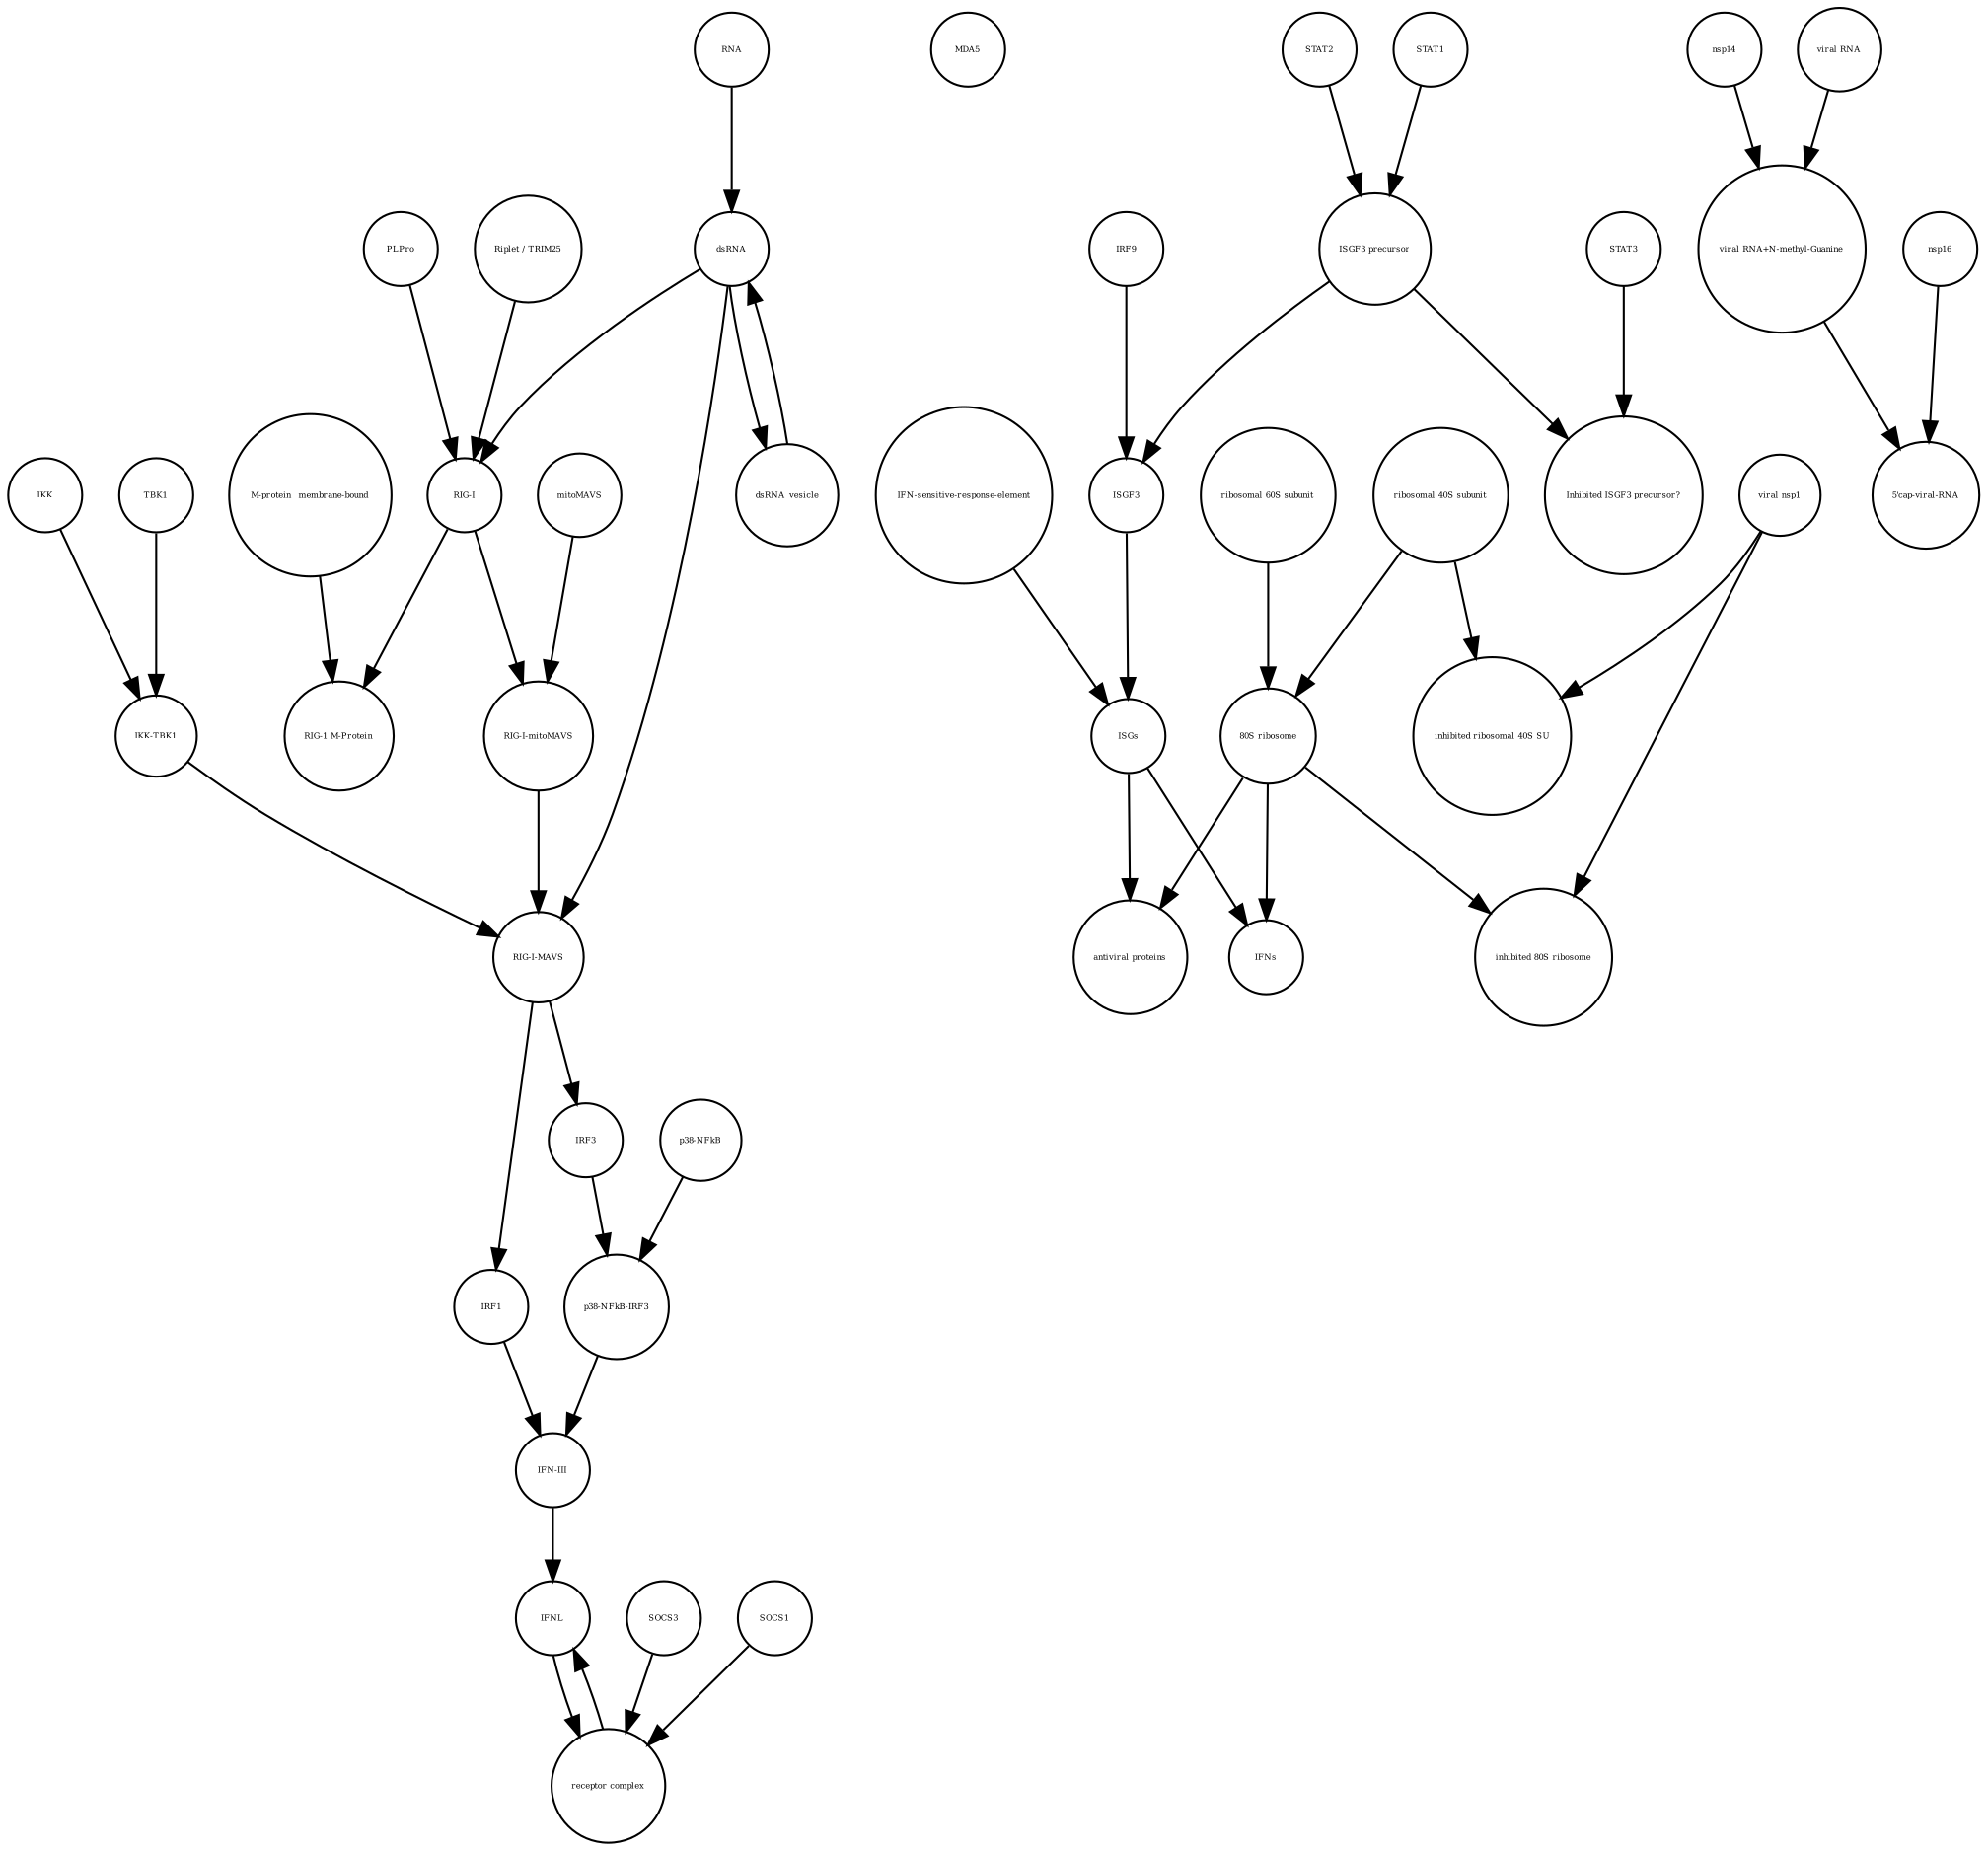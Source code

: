 strict digraph  {
mitoMAVS [annotation="", bipartite=0, cls=macromolecule, fontsize=4, label=mitoMAVS, shape=circle];
MDA5 [annotation="", bipartite=0, cls=macromolecule, fontsize=4, label=MDA5, shape=circle];
IKK [annotation="", bipartite=0, cls=macromolecule, fontsize=4, label=IKK, shape=circle];
"80S ribosome" [annotation="", bipartite=0, cls=complex, fontsize=4, label="80S ribosome", shape=circle];
dsRNA_vesicle [annotation="", bipartite=0, cls="nucleic acid feature", fontsize=4, label=dsRNA_vesicle, shape=circle];
SOCS3 [annotation="", bipartite=0, cls=macromolecule, fontsize=4, label=SOCS3, shape=circle];
"RIG-1 M-Protein" [annotation="", bipartite=0, cls=complex, fontsize=4, label="RIG-1 M-Protein", shape=circle];
"M-protein_ membrane-bound" [annotation="", bipartite=0, cls=macromolecule, fontsize=4, label="M-protein_ membrane-bound", shape=circle];
ISGs [annotation="", bipartite=0, cls="nucleic acid feature", fontsize=4, label=ISGs, shape=circle];
"ribosomal 40S subunit" [annotation="", bipartite=0, cls=complex, fontsize=4, label="ribosomal 40S subunit", shape=circle];
nsp14 [annotation="", bipartite=0, cls=macromolecule, fontsize=4, label=nsp14, shape=circle];
nsp16 [annotation="", bipartite=0, cls=macromolecule, fontsize=4, label=nsp16, shape=circle];
PLPro [annotation="", bipartite=0, cls=macromolecule, fontsize=4, label=PLPro, shape=circle];
"5'cap-viral-RNA" [annotation="", bipartite=0, cls="nucleic acid feature", fontsize=4, label="5'cap-viral-RNA", shape=circle];
"Inhibited ISGF3 precursor?" [annotation="", bipartite=0, cls=complex, fontsize=4, label="Inhibited ISGF3 precursor?", shape=circle];
"viral RNA" [annotation="", bipartite=0, cls="nucleic acid feature", fontsize=4, label="viral RNA", shape=circle];
IRF3 [annotation="", bipartite=0, cls=macromolecule, fontsize=4, label=IRF3, shape=circle];
IFNL [annotation="", bipartite=0, cls=macromolecule, fontsize=4, label=IFNL, shape=circle];
"IKK-TBK1" [annotation="", bipartite=0, cls=complex, fontsize=4, label="IKK-TBK1", shape=circle];
"p38-NFkB-IRF3" [annotation="", bipartite=0, cls=complex, fontsize=4, label="p38-NFkB-IRF3", shape=circle];
"RIG-I-MAVS" [annotation="", bipartite=0, cls=complex, fontsize=4, label="RIG-I-MAVS", shape=circle];
"RIG-I-mitoMAVS" [annotation="", bipartite=0, cls=complex, fontsize=4, label="RIG-I-mitoMAVS", shape=circle];
IRF1 [annotation="", bipartite=0, cls=macromolecule, fontsize=4, label=IRF1, shape=circle];
"ribosomal 60S subunit" [annotation="", bipartite=0, cls=complex, fontsize=4, label="ribosomal 60S subunit", shape=circle];
TBK1 [annotation="", bipartite=0, cls=macromolecule, fontsize=4, label=TBK1, shape=circle];
IFNs [annotation="", bipartite=0, cls=macromolecule, fontsize=4, label=IFNs, shape=circle];
IRF9 [annotation="", bipartite=0, cls=macromolecule, fontsize=4, label=IRF9, shape=circle];
STAT2 [annotation="", bipartite=0, cls=macromolecule, fontsize=4, label=STAT2, shape=circle];
"viral nsp1" [annotation="", bipartite=0, cls=macromolecule, fontsize=4, label="viral nsp1", shape=circle];
"IFN-sensitive-response-element" [annotation="", bipartite=0, cls="nucleic acid feature", fontsize=4, label="IFN-sensitive-response-element", shape=circle];
"receptor complex" [annotation="", bipartite=0, cls=complex, fontsize=4, label="receptor complex", shape=circle];
ISGF3 [annotation="", bipartite=0, cls=complex, fontsize=4, label=ISGF3, shape=circle];
RNA [annotation="", bipartite=0, cls="nucleic acid feature", fontsize=4, label=RNA, shape=circle];
SOCS1 [annotation="", bipartite=0, cls=macromolecule, fontsize=4, label=SOCS1, shape=circle];
"inhibited 80S ribosome" [annotation="", bipartite=0, cls=complex, fontsize=4, label="inhibited 80S ribosome", shape=circle];
"viral RNA+N-methyl-Guanine" [annotation="", bipartite=0, cls="nucleic acid feature", fontsize=4, label="viral RNA+N-methyl-Guanine", shape=circle];
"ISGF3 precursor" [annotation="", bipartite=0, cls=complex, fontsize=4, label="ISGF3 precursor", shape=circle];
dsRNA [annotation="", bipartite=0, cls="nucleic acid feature", fontsize=4, label=dsRNA, shape=circle];
"RIG-I" [annotation="", bipartite=0, cls=macromolecule, fontsize=4, label="RIG-I", shape=circle];
STAT1 [annotation="", bipartite=0, cls=macromolecule, fontsize=4, label=STAT1, shape=circle];
"IFN-III" [annotation="", bipartite=0, cls=macromolecule, fontsize=4, label="IFN-III", shape=circle];
"Riplet / TRIM25" [annotation="", bipartite=0, cls=macromolecule, fontsize=4, label="Riplet / TRIM25", shape=circle];
"p38-NFkB" [annotation="", bipartite=0, cls=complex, fontsize=4, label="p38-NFkB", shape=circle];
STAT3 [annotation="", bipartite=0, cls=macromolecule, fontsize=4, label=STAT3, shape=circle];
"antiviral proteins" [annotation="", bipartite=0, cls=macromolecule, fontsize=4, label="antiviral proteins", shape=circle];
"inhibited ribosomal 40S SU" [annotation="urn_miriam_doi_10.1101%2F2020.05.18.102467", bipartite=0, cls=complex, fontsize=4, label="inhibited ribosomal 40S SU", shape=circle];
mitoMAVS -> "RIG-I-mitoMAVS"  [annotation="", interaction_type=production];
IKK -> "IKK-TBK1"  [annotation="", interaction_type=production];
"80S ribosome" -> IFNs  [annotation="", interaction_type=catalysis];
"80S ribosome" -> "antiviral proteins"  [annotation="", interaction_type=catalysis];
"80S ribosome" -> "inhibited 80S ribosome"  [annotation="", interaction_type=production];
dsRNA_vesicle -> dsRNA  [annotation="", interaction_type=production];
SOCS3 -> "receptor complex"  [annotation="", interaction_type=production];
"M-protein_ membrane-bound" -> "RIG-1 M-Protein"  [annotation="", interaction_type=production];
ISGs -> IFNs  [annotation="", interaction_type=production];
ISGs -> "antiviral proteins"  [annotation="", interaction_type=production];
"ribosomal 40S subunit" -> "inhibited ribosomal 40S SU"  [annotation="", interaction_type=production];
"ribosomal 40S subunit" -> "80S ribosome"  [annotation="", interaction_type=production];
nsp14 -> "viral RNA+N-methyl-Guanine"  [annotation="", interaction_type=catalysis];
nsp16 -> "5'cap-viral-RNA"  [annotation="urn_miriam_doi_10.1016%2Fj.chom.2020.05.008", interaction_type=catalysis];
PLPro -> "RIG-I"  [annotation="", interaction_type=catalysis];
"viral RNA" -> "viral RNA+N-methyl-Guanine"  [annotation="", interaction_type=production];
IRF3 -> "p38-NFkB-IRF3"  [annotation="", interaction_type=production];
IFNL -> "receptor complex"  [annotation="", interaction_type=stimulation];
"IKK-TBK1" -> "RIG-I-MAVS"  [annotation="", interaction_type=production];
"p38-NFkB-IRF3" -> "IFN-III"  [annotation="", interaction_type=stimulation];
"RIG-I-MAVS" -> IRF3  [annotation="", interaction_type=stimulation];
"RIG-I-MAVS" -> IRF1  [annotation="", interaction_type=catalysis];
"RIG-I-mitoMAVS" -> "RIG-I-MAVS"  [annotation="", interaction_type=production];
IRF1 -> "IFN-III"  [annotation="", interaction_type=stimulation];
"ribosomal 60S subunit" -> "80S ribosome"  [annotation="", interaction_type=production];
TBK1 -> "IKK-TBK1"  [annotation="", interaction_type=production];
IRF9 -> ISGF3  [annotation="", interaction_type=production];
STAT2 -> "ISGF3 precursor"  [annotation="", interaction_type=production];
"viral nsp1" -> "inhibited ribosomal 40S SU"  [annotation="", interaction_type=production];
"viral nsp1" -> "inhibited 80S ribosome"  [annotation="", interaction_type=production];
"IFN-sensitive-response-element" -> ISGs  [annotation="", interaction_type=production];
"receptor complex" -> IFNL  [annotation="", interaction_type=production];
ISGF3 -> ISGs  [annotation="", interaction_type="necessary stimulation"];
RNA -> dsRNA  [annotation="", interaction_type=production];
SOCS1 -> "receptor complex"  [annotation="", interaction_type=production];
"viral RNA+N-methyl-Guanine" -> "5'cap-viral-RNA"  [annotation="", interaction_type=production];
"ISGF3 precursor" -> ISGF3  [annotation="", interaction_type=production];
"ISGF3 precursor" -> "Inhibited ISGF3 precursor?"  [annotation="", interaction_type=production];
dsRNA -> dsRNA_vesicle  [annotation="", interaction_type=production];
dsRNA -> "RIG-I-MAVS"  [annotation="", interaction_type="necessary stimulation"];
dsRNA -> "RIG-I"  [annotation="", interaction_type="necessary stimulation"];
"RIG-I" -> "RIG-I-mitoMAVS"  [annotation="", interaction_type=production];
"RIG-I" -> "RIG-1 M-Protein"  [annotation="", interaction_type=production];
STAT1 -> "ISGF3 precursor"  [annotation="", interaction_type=production];
"IFN-III" -> IFNL  [annotation="", interaction_type=production];
"Riplet / TRIM25" -> "RIG-I"  [annotation="", interaction_type=catalysis];
"p38-NFkB" -> "p38-NFkB-IRF3"  [annotation="", interaction_type=production];
STAT3 -> "Inhibited ISGF3 precursor?"  [annotation="", interaction_type=production];
}
